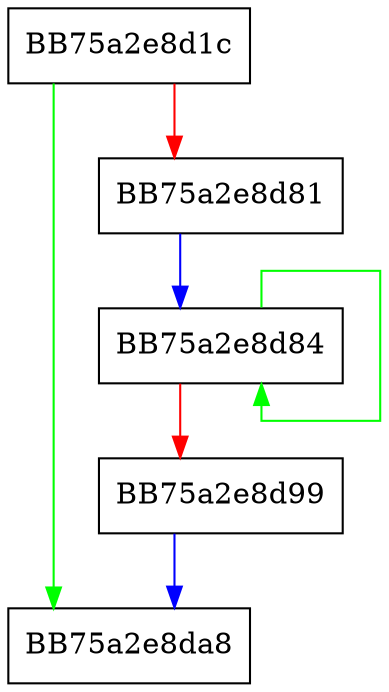 digraph TestIsBmStartupSlowFriendlyScanSet {
  node [shape="box"];
  graph [splines=ortho];
  BB75a2e8d1c -> BB75a2e8da8 [color="green"];
  BB75a2e8d1c -> BB75a2e8d81 [color="red"];
  BB75a2e8d81 -> BB75a2e8d84 [color="blue"];
  BB75a2e8d84 -> BB75a2e8d84 [color="green"];
  BB75a2e8d84 -> BB75a2e8d99 [color="red"];
  BB75a2e8d99 -> BB75a2e8da8 [color="blue"];
}